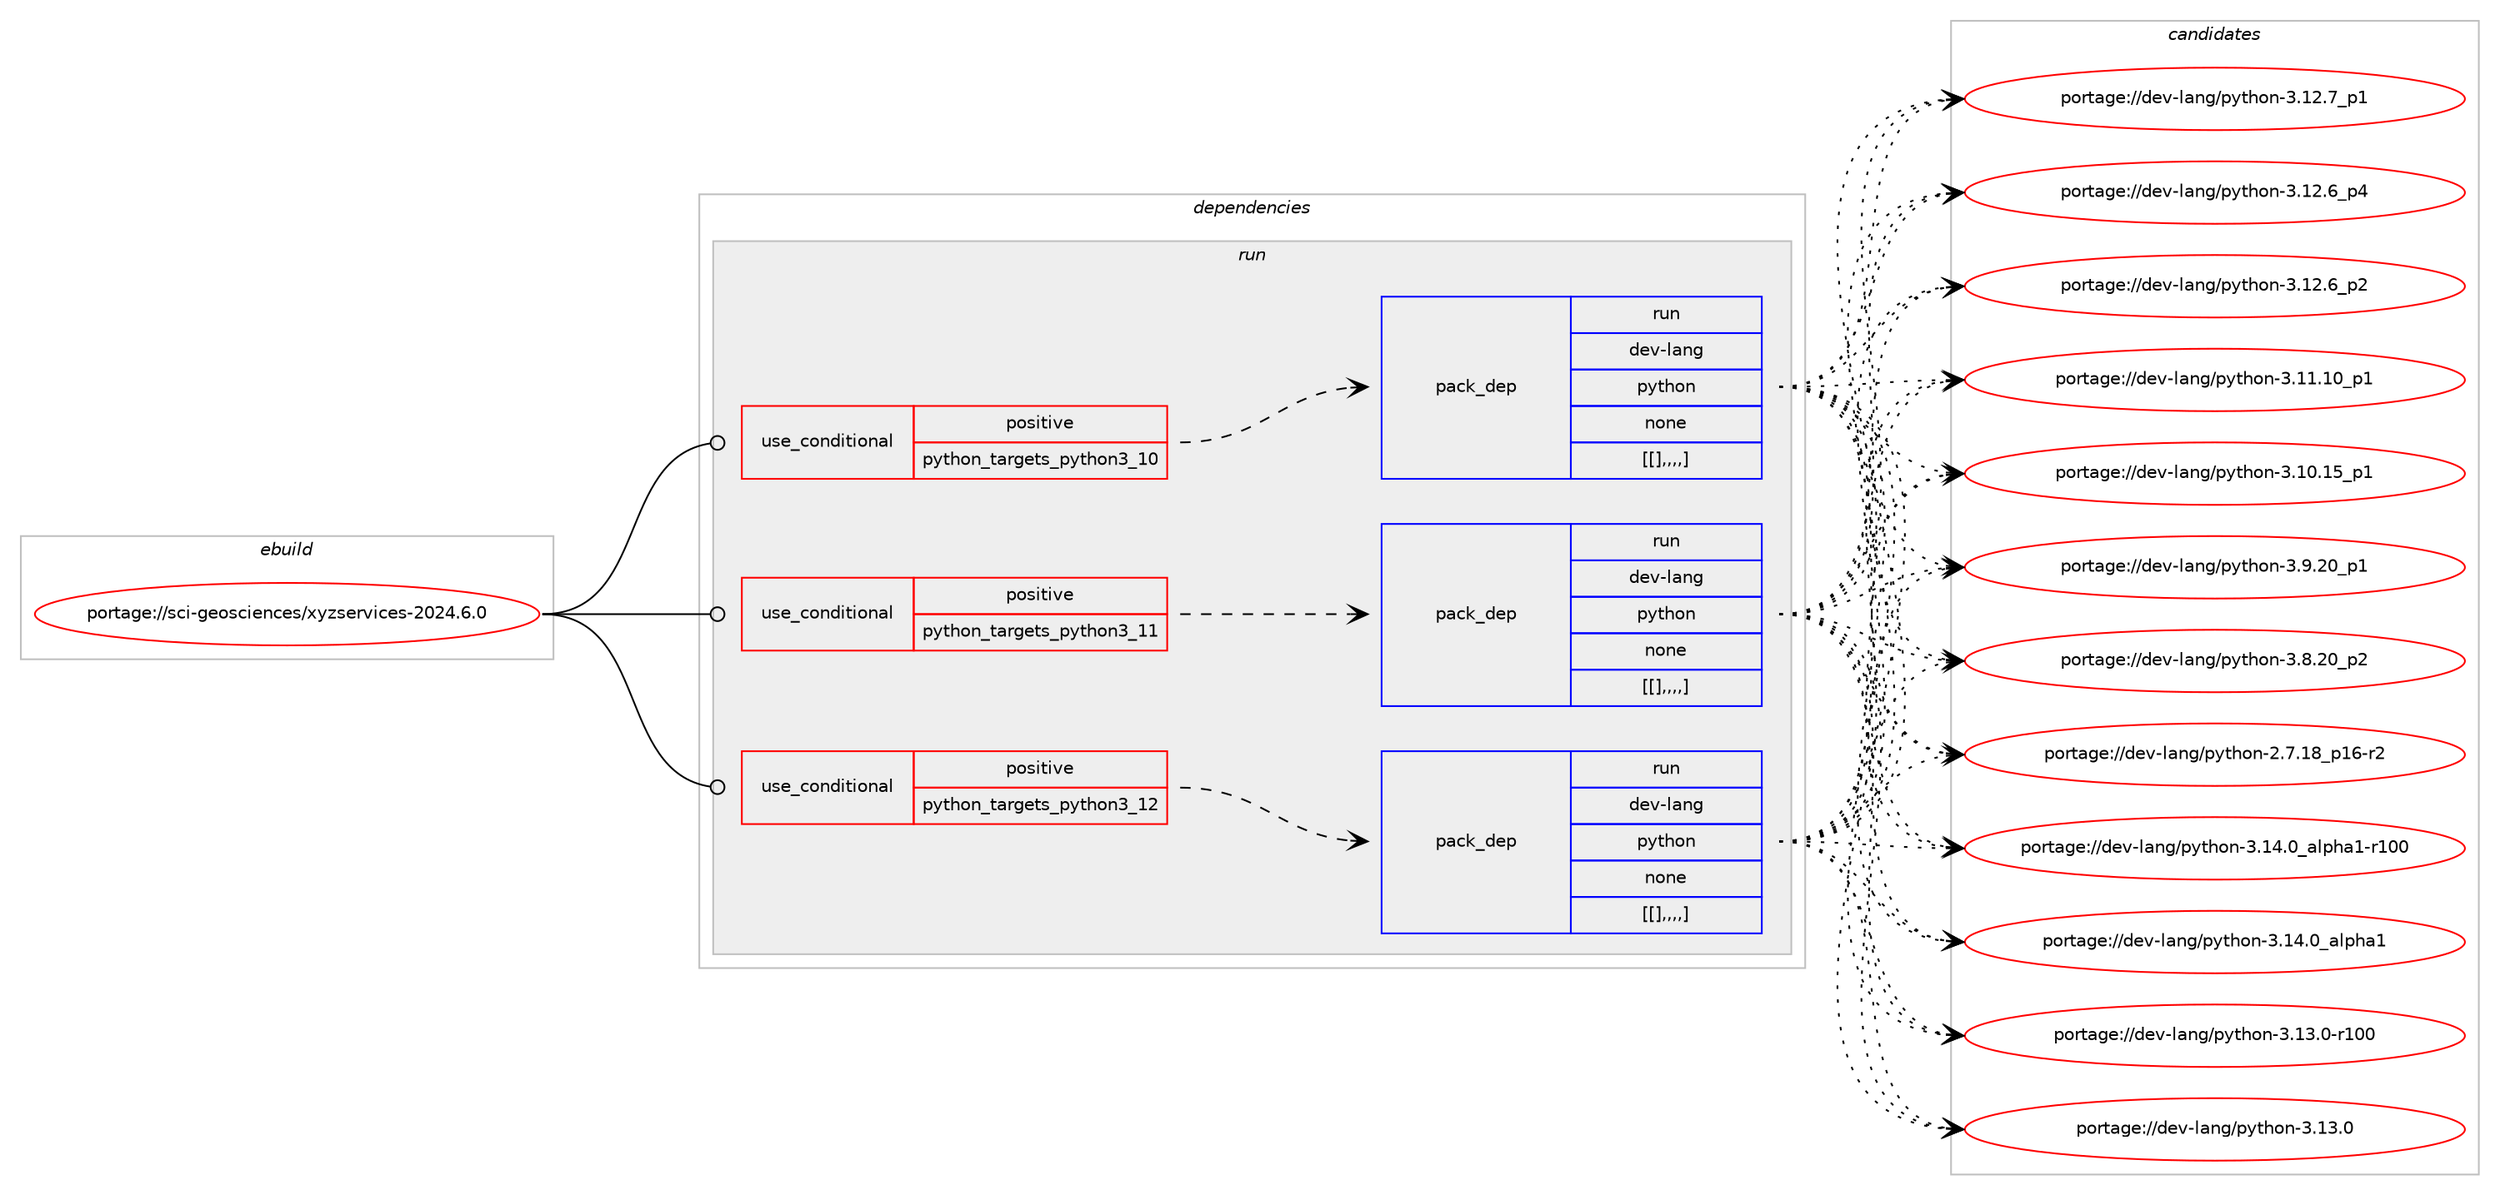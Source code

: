 digraph prolog {

# *************
# Graph options
# *************

newrank=true;
concentrate=true;
compound=true;
graph [rankdir=LR,fontname=Helvetica,fontsize=10,ranksep=1.5];#, ranksep=2.5, nodesep=0.2];
edge  [arrowhead=vee];
node  [fontname=Helvetica,fontsize=10];

# **********
# The ebuild
# **********

subgraph cluster_leftcol {
color=gray;
label=<<i>ebuild</i>>;
id [label="portage://sci-geosciences/xyzservices-2024.6.0", color=red, width=4, href="../sci-geosciences/xyzservices-2024.6.0.svg"];
}

# ****************
# The dependencies
# ****************

subgraph cluster_midcol {
color=gray;
label=<<i>dependencies</i>>;
subgraph cluster_compile {
fillcolor="#eeeeee";
style=filled;
label=<<i>compile</i>>;
}
subgraph cluster_compileandrun {
fillcolor="#eeeeee";
style=filled;
label=<<i>compile and run</i>>;
}
subgraph cluster_run {
fillcolor="#eeeeee";
style=filled;
label=<<i>run</i>>;
subgraph cond111306 {
dependency420448 [label=<<TABLE BORDER="0" CELLBORDER="1" CELLSPACING="0" CELLPADDING="4"><TR><TD ROWSPAN="3" CELLPADDING="10">use_conditional</TD></TR><TR><TD>positive</TD></TR><TR><TD>python_targets_python3_10</TD></TR></TABLE>>, shape=none, color=red];
subgraph pack306067 {
dependency420496 [label=<<TABLE BORDER="0" CELLBORDER="1" CELLSPACING="0" CELLPADDING="4" WIDTH="220"><TR><TD ROWSPAN="6" CELLPADDING="30">pack_dep</TD></TR><TR><TD WIDTH="110">run</TD></TR><TR><TD>dev-lang</TD></TR><TR><TD>python</TD></TR><TR><TD>none</TD></TR><TR><TD>[[],,,,]</TD></TR></TABLE>>, shape=none, color=blue];
}
dependency420448:e -> dependency420496:w [weight=20,style="dashed",arrowhead="vee"];
}
id:e -> dependency420448:w [weight=20,style="solid",arrowhead="odot"];
subgraph cond111326 {
dependency420529 [label=<<TABLE BORDER="0" CELLBORDER="1" CELLSPACING="0" CELLPADDING="4"><TR><TD ROWSPAN="3" CELLPADDING="10">use_conditional</TD></TR><TR><TD>positive</TD></TR><TR><TD>python_targets_python3_11</TD></TR></TABLE>>, shape=none, color=red];
subgraph pack306100 {
dependency420543 [label=<<TABLE BORDER="0" CELLBORDER="1" CELLSPACING="0" CELLPADDING="4" WIDTH="220"><TR><TD ROWSPAN="6" CELLPADDING="30">pack_dep</TD></TR><TR><TD WIDTH="110">run</TD></TR><TR><TD>dev-lang</TD></TR><TR><TD>python</TD></TR><TR><TD>none</TD></TR><TR><TD>[[],,,,]</TD></TR></TABLE>>, shape=none, color=blue];
}
dependency420529:e -> dependency420543:w [weight=20,style="dashed",arrowhead="vee"];
}
id:e -> dependency420529:w [weight=20,style="solid",arrowhead="odot"];
subgraph cond111338 {
dependency420561 [label=<<TABLE BORDER="0" CELLBORDER="1" CELLSPACING="0" CELLPADDING="4"><TR><TD ROWSPAN="3" CELLPADDING="10">use_conditional</TD></TR><TR><TD>positive</TD></TR><TR><TD>python_targets_python3_12</TD></TR></TABLE>>, shape=none, color=red];
subgraph pack306146 {
dependency420608 [label=<<TABLE BORDER="0" CELLBORDER="1" CELLSPACING="0" CELLPADDING="4" WIDTH="220"><TR><TD ROWSPAN="6" CELLPADDING="30">pack_dep</TD></TR><TR><TD WIDTH="110">run</TD></TR><TR><TD>dev-lang</TD></TR><TR><TD>python</TD></TR><TR><TD>none</TD></TR><TR><TD>[[],,,,]</TD></TR></TABLE>>, shape=none, color=blue];
}
dependency420561:e -> dependency420608:w [weight=20,style="dashed",arrowhead="vee"];
}
id:e -> dependency420561:w [weight=20,style="solid",arrowhead="odot"];
}
}

# **************
# The candidates
# **************

subgraph cluster_choices {
rank=same;
color=gray;
label=<<i>candidates</i>>;

subgraph choice305370 {
color=black;
nodesep=1;
choice100101118451089711010347112121116104111110455146495246489597108112104974945114494848 [label="portage://dev-lang/python-3.14.0_alpha1-r100", color=red, width=4,href="../dev-lang/python-3.14.0_alpha1-r100.svg"];
choice1001011184510897110103471121211161041111104551464952464895971081121049749 [label="portage://dev-lang/python-3.14.0_alpha1", color=red, width=4,href="../dev-lang/python-3.14.0_alpha1.svg"];
choice1001011184510897110103471121211161041111104551464951464845114494848 [label="portage://dev-lang/python-3.13.0-r100", color=red, width=4,href="../dev-lang/python-3.13.0-r100.svg"];
choice10010111845108971101034711212111610411111045514649514648 [label="portage://dev-lang/python-3.13.0", color=red, width=4,href="../dev-lang/python-3.13.0.svg"];
choice100101118451089711010347112121116104111110455146495046559511249 [label="portage://dev-lang/python-3.12.7_p1", color=red, width=4,href="../dev-lang/python-3.12.7_p1.svg"];
choice100101118451089711010347112121116104111110455146495046549511252 [label="portage://dev-lang/python-3.12.6_p4", color=red, width=4,href="../dev-lang/python-3.12.6_p4.svg"];
choice100101118451089711010347112121116104111110455146495046549511250 [label="portage://dev-lang/python-3.12.6_p2", color=red, width=4,href="../dev-lang/python-3.12.6_p2.svg"];
choice10010111845108971101034711212111610411111045514649494649489511249 [label="portage://dev-lang/python-3.11.10_p1", color=red, width=4,href="../dev-lang/python-3.11.10_p1.svg"];
choice10010111845108971101034711212111610411111045514649484649539511249 [label="portage://dev-lang/python-3.10.15_p1", color=red, width=4,href="../dev-lang/python-3.10.15_p1.svg"];
choice100101118451089711010347112121116104111110455146574650489511249 [label="portage://dev-lang/python-3.9.20_p1", color=red, width=4,href="../dev-lang/python-3.9.20_p1.svg"];
choice100101118451089711010347112121116104111110455146564650489511250 [label="portage://dev-lang/python-3.8.20_p2", color=red, width=4,href="../dev-lang/python-3.8.20_p2.svg"];
choice100101118451089711010347112121116104111110455046554649569511249544511450 [label="portage://dev-lang/python-2.7.18_p16-r2", color=red, width=4,href="../dev-lang/python-2.7.18_p16-r2.svg"];
dependency420496:e -> choice100101118451089711010347112121116104111110455146495246489597108112104974945114494848:w [style=dotted,weight="100"];
dependency420496:e -> choice1001011184510897110103471121211161041111104551464952464895971081121049749:w [style=dotted,weight="100"];
dependency420496:e -> choice1001011184510897110103471121211161041111104551464951464845114494848:w [style=dotted,weight="100"];
dependency420496:e -> choice10010111845108971101034711212111610411111045514649514648:w [style=dotted,weight="100"];
dependency420496:e -> choice100101118451089711010347112121116104111110455146495046559511249:w [style=dotted,weight="100"];
dependency420496:e -> choice100101118451089711010347112121116104111110455146495046549511252:w [style=dotted,weight="100"];
dependency420496:e -> choice100101118451089711010347112121116104111110455146495046549511250:w [style=dotted,weight="100"];
dependency420496:e -> choice10010111845108971101034711212111610411111045514649494649489511249:w [style=dotted,weight="100"];
dependency420496:e -> choice10010111845108971101034711212111610411111045514649484649539511249:w [style=dotted,weight="100"];
dependency420496:e -> choice100101118451089711010347112121116104111110455146574650489511249:w [style=dotted,weight="100"];
dependency420496:e -> choice100101118451089711010347112121116104111110455146564650489511250:w [style=dotted,weight="100"];
dependency420496:e -> choice100101118451089711010347112121116104111110455046554649569511249544511450:w [style=dotted,weight="100"];
}
subgraph choice305396 {
color=black;
nodesep=1;
choice100101118451089711010347112121116104111110455146495246489597108112104974945114494848 [label="portage://dev-lang/python-3.14.0_alpha1-r100", color=red, width=4,href="../dev-lang/python-3.14.0_alpha1-r100.svg"];
choice1001011184510897110103471121211161041111104551464952464895971081121049749 [label="portage://dev-lang/python-3.14.0_alpha1", color=red, width=4,href="../dev-lang/python-3.14.0_alpha1.svg"];
choice1001011184510897110103471121211161041111104551464951464845114494848 [label="portage://dev-lang/python-3.13.0-r100", color=red, width=4,href="../dev-lang/python-3.13.0-r100.svg"];
choice10010111845108971101034711212111610411111045514649514648 [label="portage://dev-lang/python-3.13.0", color=red, width=4,href="../dev-lang/python-3.13.0.svg"];
choice100101118451089711010347112121116104111110455146495046559511249 [label="portage://dev-lang/python-3.12.7_p1", color=red, width=4,href="../dev-lang/python-3.12.7_p1.svg"];
choice100101118451089711010347112121116104111110455146495046549511252 [label="portage://dev-lang/python-3.12.6_p4", color=red, width=4,href="../dev-lang/python-3.12.6_p4.svg"];
choice100101118451089711010347112121116104111110455146495046549511250 [label="portage://dev-lang/python-3.12.6_p2", color=red, width=4,href="../dev-lang/python-3.12.6_p2.svg"];
choice10010111845108971101034711212111610411111045514649494649489511249 [label="portage://dev-lang/python-3.11.10_p1", color=red, width=4,href="../dev-lang/python-3.11.10_p1.svg"];
choice10010111845108971101034711212111610411111045514649484649539511249 [label="portage://dev-lang/python-3.10.15_p1", color=red, width=4,href="../dev-lang/python-3.10.15_p1.svg"];
choice100101118451089711010347112121116104111110455146574650489511249 [label="portage://dev-lang/python-3.9.20_p1", color=red, width=4,href="../dev-lang/python-3.9.20_p1.svg"];
choice100101118451089711010347112121116104111110455146564650489511250 [label="portage://dev-lang/python-3.8.20_p2", color=red, width=4,href="../dev-lang/python-3.8.20_p2.svg"];
choice100101118451089711010347112121116104111110455046554649569511249544511450 [label="portage://dev-lang/python-2.7.18_p16-r2", color=red, width=4,href="../dev-lang/python-2.7.18_p16-r2.svg"];
dependency420543:e -> choice100101118451089711010347112121116104111110455146495246489597108112104974945114494848:w [style=dotted,weight="100"];
dependency420543:e -> choice1001011184510897110103471121211161041111104551464952464895971081121049749:w [style=dotted,weight="100"];
dependency420543:e -> choice1001011184510897110103471121211161041111104551464951464845114494848:w [style=dotted,weight="100"];
dependency420543:e -> choice10010111845108971101034711212111610411111045514649514648:w [style=dotted,weight="100"];
dependency420543:e -> choice100101118451089711010347112121116104111110455146495046559511249:w [style=dotted,weight="100"];
dependency420543:e -> choice100101118451089711010347112121116104111110455146495046549511252:w [style=dotted,weight="100"];
dependency420543:e -> choice100101118451089711010347112121116104111110455146495046549511250:w [style=dotted,weight="100"];
dependency420543:e -> choice10010111845108971101034711212111610411111045514649494649489511249:w [style=dotted,weight="100"];
dependency420543:e -> choice10010111845108971101034711212111610411111045514649484649539511249:w [style=dotted,weight="100"];
dependency420543:e -> choice100101118451089711010347112121116104111110455146574650489511249:w [style=dotted,weight="100"];
dependency420543:e -> choice100101118451089711010347112121116104111110455146564650489511250:w [style=dotted,weight="100"];
dependency420543:e -> choice100101118451089711010347112121116104111110455046554649569511249544511450:w [style=dotted,weight="100"];
}
subgraph choice305416 {
color=black;
nodesep=1;
choice100101118451089711010347112121116104111110455146495246489597108112104974945114494848 [label="portage://dev-lang/python-3.14.0_alpha1-r100", color=red, width=4,href="../dev-lang/python-3.14.0_alpha1-r100.svg"];
choice1001011184510897110103471121211161041111104551464952464895971081121049749 [label="portage://dev-lang/python-3.14.0_alpha1", color=red, width=4,href="../dev-lang/python-3.14.0_alpha1.svg"];
choice1001011184510897110103471121211161041111104551464951464845114494848 [label="portage://dev-lang/python-3.13.0-r100", color=red, width=4,href="../dev-lang/python-3.13.0-r100.svg"];
choice10010111845108971101034711212111610411111045514649514648 [label="portage://dev-lang/python-3.13.0", color=red, width=4,href="../dev-lang/python-3.13.0.svg"];
choice100101118451089711010347112121116104111110455146495046559511249 [label="portage://dev-lang/python-3.12.7_p1", color=red, width=4,href="../dev-lang/python-3.12.7_p1.svg"];
choice100101118451089711010347112121116104111110455146495046549511252 [label="portage://dev-lang/python-3.12.6_p4", color=red, width=4,href="../dev-lang/python-3.12.6_p4.svg"];
choice100101118451089711010347112121116104111110455146495046549511250 [label="portage://dev-lang/python-3.12.6_p2", color=red, width=4,href="../dev-lang/python-3.12.6_p2.svg"];
choice10010111845108971101034711212111610411111045514649494649489511249 [label="portage://dev-lang/python-3.11.10_p1", color=red, width=4,href="../dev-lang/python-3.11.10_p1.svg"];
choice10010111845108971101034711212111610411111045514649484649539511249 [label="portage://dev-lang/python-3.10.15_p1", color=red, width=4,href="../dev-lang/python-3.10.15_p1.svg"];
choice100101118451089711010347112121116104111110455146574650489511249 [label="portage://dev-lang/python-3.9.20_p1", color=red, width=4,href="../dev-lang/python-3.9.20_p1.svg"];
choice100101118451089711010347112121116104111110455146564650489511250 [label="portage://dev-lang/python-3.8.20_p2", color=red, width=4,href="../dev-lang/python-3.8.20_p2.svg"];
choice100101118451089711010347112121116104111110455046554649569511249544511450 [label="portage://dev-lang/python-2.7.18_p16-r2", color=red, width=4,href="../dev-lang/python-2.7.18_p16-r2.svg"];
dependency420608:e -> choice100101118451089711010347112121116104111110455146495246489597108112104974945114494848:w [style=dotted,weight="100"];
dependency420608:e -> choice1001011184510897110103471121211161041111104551464952464895971081121049749:w [style=dotted,weight="100"];
dependency420608:e -> choice1001011184510897110103471121211161041111104551464951464845114494848:w [style=dotted,weight="100"];
dependency420608:e -> choice10010111845108971101034711212111610411111045514649514648:w [style=dotted,weight="100"];
dependency420608:e -> choice100101118451089711010347112121116104111110455146495046559511249:w [style=dotted,weight="100"];
dependency420608:e -> choice100101118451089711010347112121116104111110455146495046549511252:w [style=dotted,weight="100"];
dependency420608:e -> choice100101118451089711010347112121116104111110455146495046549511250:w [style=dotted,weight="100"];
dependency420608:e -> choice10010111845108971101034711212111610411111045514649494649489511249:w [style=dotted,weight="100"];
dependency420608:e -> choice10010111845108971101034711212111610411111045514649484649539511249:w [style=dotted,weight="100"];
dependency420608:e -> choice100101118451089711010347112121116104111110455146574650489511249:w [style=dotted,weight="100"];
dependency420608:e -> choice100101118451089711010347112121116104111110455146564650489511250:w [style=dotted,weight="100"];
dependency420608:e -> choice100101118451089711010347112121116104111110455046554649569511249544511450:w [style=dotted,weight="100"];
}
}

}
